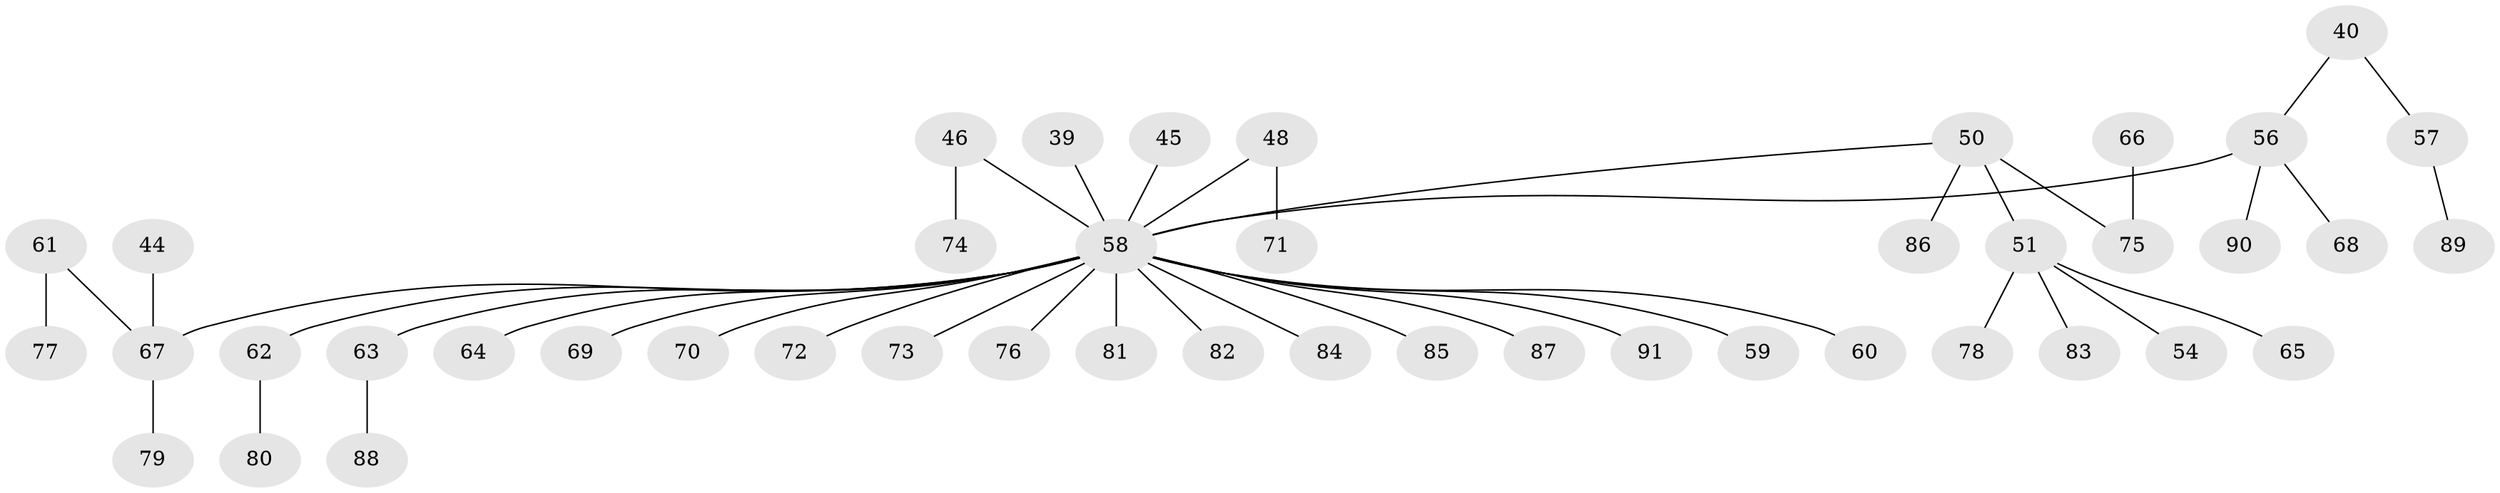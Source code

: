 // original degree distribution, {6: 0.04395604395604396, 3: 0.15384615384615385, 4: 0.03296703296703297, 5: 0.03296703296703297, 2: 0.21978021978021978, 1: 0.5164835164835165}
// Generated by graph-tools (version 1.1) at 2025/56/03/04/25 21:56:38]
// undirected, 45 vertices, 44 edges
graph export_dot {
graph [start="1"]
  node [color=gray90,style=filled];
  39;
  40 [super="+16+35+29"];
  44;
  45;
  46;
  48;
  50 [super="+47"];
  51 [super="+31+49"];
  54;
  56 [super="+34+42"];
  57;
  58 [super="+1+2+7+19+14+17+13+20+25+24+53+30+23+36+37+38"];
  59;
  60;
  61;
  62;
  63 [super="+10+55"];
  64;
  65;
  66;
  67 [super="+41"];
  68;
  69;
  70;
  71;
  72 [super="+21+22"];
  73;
  74;
  75 [super="+33+43"];
  76;
  77;
  78;
  79;
  80;
  81;
  82;
  83;
  84;
  85;
  86;
  87;
  88;
  89;
  90;
  91;
  39 -- 58;
  40 -- 57;
  40 -- 56;
  44 -- 67;
  45 -- 58;
  46 -- 74;
  46 -- 58;
  48 -- 71;
  48 -- 58;
  50 -- 86;
  50 -- 58;
  50 -- 75;
  50 -- 51;
  51 -- 78;
  51 -- 65;
  51 -- 83;
  51 -- 54;
  56 -- 90;
  56 -- 68;
  56 -- 58;
  57 -- 89;
  58 -- 87;
  58 -- 69;
  58 -- 82;
  58 -- 85;
  58 -- 91;
  58 -- 63;
  58 -- 64;
  58 -- 81;
  58 -- 59;
  58 -- 76;
  58 -- 72;
  58 -- 73;
  58 -- 60;
  58 -- 62;
  58 -- 67;
  58 -- 70;
  58 -- 84;
  61 -- 77;
  61 -- 67;
  62 -- 80;
  63 -- 88;
  66 -- 75;
  67 -- 79;
}
